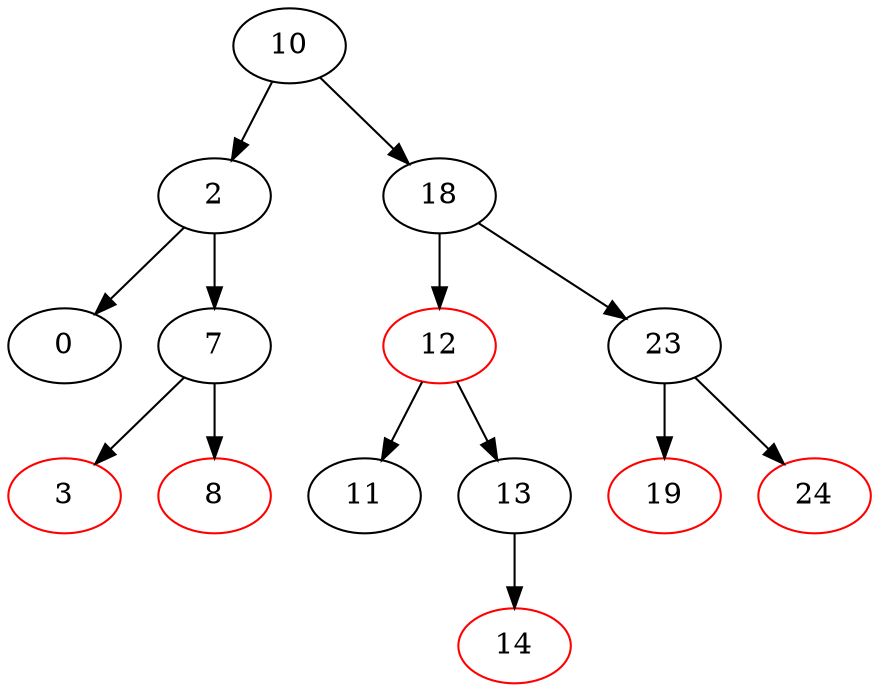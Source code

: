 digraph G { 
	10 [color=black];
	10 -> 2;
	2 [color=black];
	10 -> 18;
	18 [color=black];
	2 [color=black];
	2 -> 0;
	0 [color=black];
	2 -> 7;
	7 [color=black];
	18 [color=black];
	18 -> 12;
	12 [color=red];
	18 -> 23;
	23 [color=black];
	0 [color=black];
	7 [color=black];
	7 -> 3;
	3 [color=red];
	7 -> 8;
	8 [color=red];
	12 [color=red];
	12 -> 11;
	11 [color=black];
	12 -> 13;
	13 [color=black];
	23 [color=black];
	23 -> 19;
	19 [color=red];
	23 -> 24;
	24 [color=red];
	3 [color=red];
	8 [color=red];
	11 [color=black];
	13 [color=black];
	13 -> 14;
	14 [color=red];
	19 [color=red];
	24 [color=red];
	14 [color=red];
}
